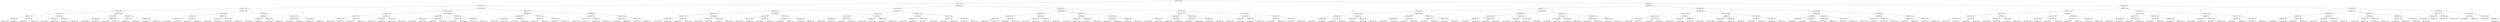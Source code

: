 digraph G{
1774501532 [label="Node{data=[6351, 6351]}"]
1774501532 -> 2026447863
2026447863 [label="Node{data=[5154, 5154]}"]
2026447863 -> 1099344706
1099344706 [label="Node{data=[3359, 3359]}"]
1099344706 -> 355116288
355116288 [label="Node{data=[2374, 2374]}"]
355116288 -> 1498859879
1498859879 [label="Node{data=[2095, 2095]}"]
1498859879 -> 1756466977
1756466977 [label="Node{data=[1833, 1833]}"]
1756466977 -> 471459278
471459278 [label="Node{data=[1117, 1117]}"]
471459278 -> 1549484520
1549484520 [label="Node{data=[781, 781]}"]
1549484520 -> 866756341
866756341 [label="Node{data=[757, 757]}"]
1549484520 -> 1468399398
1468399398 [label="Node{data=[804, 804]}"]
471459278 -> 73488269
73488269 [label="Node{data=[1585, 1585]}"]
73488269 -> 45290216
45290216 [label="Node{data=[1576, 1576]}"]
73488269 -> 2094236229
2094236229 [label="Node{data=[1675, 1675]}"]
1756466977 -> 81210934
81210934 [label="Node{data=[2052, 2052]}"]
81210934 -> 176479262
176479262 [label="Node{data=[1957, 1957]}"]
176479262 -> 272280564
272280564 [label="Node{data=[1858, 1858]}"]
176479262 -> 1889260060
1889260060 [label="Node{data=[1959, 1959]}"]
81210934 -> 1291908263
1291908263 [label="Node{data=[2093, 2093]}"]
1291908263 -> 1632150837
1632150837 [label="Node{data=[2092, 2092]}"]
1291908263 -> 610850787
610850787 [label="Node{data=[2094, 2094]}"]
1498859879 -> 172882496
172882496 [label="Node{data=[2103, 2103]}"]
172882496 -> 1076003426
1076003426 [label="Node{data=[2099, 2099]}"]
1076003426 -> 1692919390
1692919390 [label="Node{data=[2097, 2097]}"]
1692919390 -> 114483950
114483950 [label="Node{data=[2096, 2096]}"]
1692919390 -> 1671989134
1671989134 [label="Node{data=[2098, 2098]}"]
1076003426 -> 936196107
936196107 [label="Node{data=[2101, 2101]}"]
936196107 -> 1824779706
1824779706 [label="Node{data=[2100, 2100]}"]
936196107 -> 2107094878
2107094878 [label="Node{data=[2102, 2102]}"]
172882496 -> 1520749461
1520749461 [label="Node{data=[2107, 2107]}"]
1520749461 -> 74952106
74952106 [label="Node{data=[2105, 2105]}"]
74952106 -> 2007641763
2007641763 [label="Node{data=[2104, 2104]}"]
74952106 -> 935811663
935811663 [label="Node{data=[2106, 2106]}"]
1520749461 -> 1262737217
1262737217 [label="Node{data=[2245, 2245]}"]
1262737217 -> 1918904702
1918904702 [label="Node{data=[2146, 2146]}"]
1262737217 -> 1410981543
1410981543 [label="Node{data=[2284, 2284]}"]
355116288 -> 1501684553
1501684553 [label="Node{data=[3311, 3311]}"]
1501684553 -> 212721383
212721383 [label="Node{data=[3303, 3303]}"]
212721383 -> 2138385877
2138385877 [label="Node{data=[3107, 3107]}"]
2138385877 -> 1694709882
1694709882 [label="Node{data=[3102, 3102]}"]
1694709882 -> 860750904
860750904 [label="Node{data=[2994, 2994]}"]
1694709882 -> 1366732368
1366732368 [label="Node{data=[3106, 3106]}"]
2138385877 -> 121317934
121317934 [label="Node{data=[3156, 3156]}"]
121317934 -> 2072449627
2072449627 [label="Node{data=[3124, 3124]}"]
121317934 -> 942384855
942384855 [label="Node{data=[3302, 3302]}"]
212721383 -> 1548454828
1548454828 [label="Node{data=[3307, 3307]}"]
1548454828 -> 41922641
41922641 [label="Node{data=[3305, 3305]}"]
41922641 -> 1101623183
1101623183 [label="Node{data=[3304, 3304]}"]
41922641 -> 617706611
617706611 [label="Node{data=[3306, 3306]}"]
1548454828 -> 617061806
617061806 [label="Node{data=[3309, 3309]}"]
617061806 -> 1539656799
1539656799 [label="Node{data=[3308, 3308]}"]
617061806 -> 1369081279
1369081279 [label="Node{data=[3310, 3310]}"]
1501684553 -> 2126971155
2126971155 [label="Node{data=[3319, 3319]}"]
2126971155 -> 1718999432
1718999432 [label="Node{data=[3315, 3315]}"]
1718999432 -> 396609197
396609197 [label="Node{data=[3313, 3313]}"]
396609197 -> 303107739
303107739 [label="Node{data=[3312, 3312]}"]
396609197 -> 1410882131
1410882131 [label="Node{data=[3314, 3314]}"]
1718999432 -> 476668097
476668097 [label="Node{data=[3317, 3317]}"]
476668097 -> 368466767
368466767 [label="Node{data=[3316, 3316]}"]
476668097 -> 252308156
252308156 [label="Node{data=[3318, 3318]}"]
2126971155 -> 433451980
433451980 [label="Node{data=[3323, 3323]}"]
433451980 -> 1324214111
1324214111 [label="Node{data=[3321, 3321]}"]
1324214111 -> 1768354286
1768354286 [label="Node{data=[3320, 3320]}"]
1324214111 -> 704293492
704293492 [label="Node{data=[3322, 3322]}"]
433451980 -> 528967444
528967444 [label="Node{data=[3325, 3325]}"]
528967444 -> 1056029860
1056029860 [label="Node{data=[3324, 3324]}"]
528967444 -> 1615254293
1615254293 [label="Node{data=[3326, 3326]}"]
1099344706 -> 479427683
479427683 [label="Node{data=[3704, 3704]}"]
479427683 -> 948438818
948438818 [label="Node{data=[3451, 3451]}"]
948438818 -> 187668491
187668491 [label="Node{data=[3416, 3416]}"]
187668491 -> 1571240960
1571240960 [label="Node{data=[3413, 3413]}"]
1571240960 -> 1515201459
1515201459 [label="Node{data=[3411, 3411]}"]
1515201459 -> 572104396
572104396 [label="Node{data=[3410, 3410]}"]
1515201459 -> 1434563908
1434563908 [label="Node{data=[3412, 3412]}"]
1571240960 -> 832750792
832750792 [label="Node{data=[3415, 3415]}"]
832750792 -> 1790194932
1790194932 [label="Node{data=[3414, 3414]}"]
832750792 -> 78981264
78981264 [label="Node{data=[3416, 3416]}"]
187668491 -> 1556514519
1556514519 [label="Node{data=[3420, 3420]}"]
1556514519 -> 2070256899
2070256899 [label="Node{data=[3418, 3418]}"]
2070256899 -> 817693967
817693967 [label="Node{data=[3417, 3417]}"]
2070256899 -> 492919328
492919328 [label="Node{data=[3419, 3419]}"]
1556514519 -> 1970902885
1970902885 [label="Node{data=[3422, 3422]}"]
1970902885 -> 572752204
572752204 [label="Node{data=[3421, 3421]}"]
1970902885 -> 2054057338
2054057338 [label="Node{data=[3425, 3425]}"]
948438818 -> 1841928269
1841928269 [label="Node{data=[3696, 3696]}"]
1841928269 -> 1412626478
1412626478 [label="Node{data=[3692, 3692]}"]
1412626478 -> 1780820485
1780820485 [label="Node{data=[3460, 3460]}"]
1780820485 -> 1672056710
1672056710 [label="Node{data=[3456, 3456]}"]
1780820485 -> 1107523662
1107523662 [label="Node{data=[3691, 3691]}"]
1412626478 -> 28515240
28515240 [label="Node{data=[3694, 3694]}"]
28515240 -> 1107655833
1107655833 [label="Node{data=[3693, 3693]}"]
28515240 -> 1845436128
1845436128 [label="Node{data=[3695, 3695]}"]
1841928269 -> 887609881
887609881 [label="Node{data=[3700, 3700]}"]
887609881 -> 764475766
764475766 [label="Node{data=[3698, 3698]}"]
764475766 -> 1142471145
1142471145 [label="Node{data=[3697, 3697]}"]
764475766 -> 1367717780
1367717780 [label="Node{data=[3699, 3699]}"]
887609881 -> 1530435759
1530435759 [label="Node{data=[3702, 3702]}"]
1530435759 -> 1900646903
1900646903 [label="Node{data=[3701, 3701]}"]
1530435759 -> 1889511878
1889511878 [label="Node{data=[3703, 3703]}"]
479427683 -> 215652694
215652694 [label="Node{data=[4772, 4772]}"]
215652694 -> 322475394
322475394 [label="Node{data=[4748, 4748]}"]
322475394 -> 776169531
776169531 [label="Node{data=[4202, 4202]}"]
776169531 -> 597632428
597632428 [label="Node{data=[3791, 3791]}"]
597632428 -> 2077694112
2077694112 [label="Node{data=[3705, 3705]}"]
597632428 -> 739509981
739509981 [label="Node{data=[3796, 3796]}"]
776169531 -> 421769684
421769684 [label="Node{data=[4595, 4595]}"]
421769684 -> 1129006361
1129006361 [label="Node{data=[4219, 4219]}"]
421769684 -> 10115016
10115016 [label="Node{data=[4679, 4679]}"]
322475394 -> 204774376
204774376 [label="Node{data=[4768, 4768]}"]
204774376 -> 144520875
144520875 [label="Node{data=[4766, 4766]}"]
144520875 -> 292014380
292014380 [label="Node{data=[4765, 4765]}"]
144520875 -> 1133639903
1133639903 [label="Node{data=[4767, 4767]}"]
204774376 -> 1800589470
1800589470 [label="Node{data=[4770, 4770]}"]
1800589470 -> 169577265
169577265 [label="Node{data=[4769, 4769]}"]
1800589470 -> 622468599
622468599 [label="Node{data=[4771, 4771]}"]
215652694 -> 1761697419
1761697419 [label="Node{data=[4986, 4986]}"]
1761697419 -> 346731797
346731797 [label="Node{data=[4776, 4776]}"]
346731797 -> 1119807154
1119807154 [label="Node{data=[4774, 4774]}"]
1119807154 -> 926854839
926854839 [label="Node{data=[4773, 4773]}"]
1119807154 -> 1411927005
1411927005 [label="Node{data=[4775, 4775]}"]
346731797 -> 367746640
367746640 [label="Node{data=[4937, 4937]}"]
367746640 -> 542486825
542486825 [label="Node{data=[4777, 4777]}"]
367746640 -> 1650260098
1650260098 [label="Node{data=[4983, 4983]}"]
1761697419 -> 1950101943
1950101943 [label="Node{data=[5118, 5118]}"]
1950101943 -> 1005250750
1005250750 [label="Node{data=[5025, 5025]}"]
1005250750 -> 909888019
909888019 [label="Node{data=[5012, 5012]}"]
1005250750 -> 866565310
866565310 [label="Node{data=[5095, 5095]}"]
1950101943 -> 637698804
637698804 [label="Node{data=[5128, 5128]}"]
637698804 -> 1254175122
1254175122 [label="Node{data=[5126, 5126]}"]
637698804 -> 574751115
574751115 [label="Node{data=[5152, 5152]}"]
2026447863 -> 604445233
604445233 [label="Node{data=[6148, 6148]}"]
604445233 -> 371210599
371210599 [label="Node{data=[5346, 5346]}"]
371210599 -> 1429129104
1429129104 [label="Node{data=[5330, 5330]}"]
1429129104 -> 1741867751
1741867751 [label="Node{data=[5322, 5322]}"]
1741867751 -> 2073592510
2073592510 [label="Node{data=[5255, 5255]}"]
2073592510 -> 1826912171
1826912171 [label="Node{data=[5209, 5209]}"]
1826912171 -> 1330982880
1330982880 [label="Node{data=[5169, 5169]}"]
1826912171 -> 1042366751
1042366751 [label="Node{data=[5227, 5227]}"]
2073592510 -> 26458391
26458391 [label="Node{data=[5276, 5276]}"]
26458391 -> 1317392289
1317392289 [label="Node{data=[5271, 5271]}"]
26458391 -> 684311486
684311486 [label="Node{data=[5303, 5303]}"]
1741867751 -> 483677697
483677697 [label="Node{data=[5326, 5326]}"]
483677697 -> 1249165
1249165 [label="Node{data=[5324, 5324]}"]
1249165 -> 1619730665
1619730665 [label="Node{data=[5323, 5323]}"]
1249165 -> 104455029
104455029 [label="Node{data=[5325, 5325]}"]
483677697 -> 954462701
954462701 [label="Node{data=[5328, 5328]}"]
954462701 -> 546635291
546635291 [label="Node{data=[5327, 5327]}"]
954462701 -> 429989512
429989512 [label="Node{data=[5329, 5329]}"]
1429129104 -> 1359715514
1359715514 [label="Node{data=[5338, 5338]}"]
1359715514 -> 1983935471
1983935471 [label="Node{data=[5334, 5334]}"]
1983935471 -> 1906519834
1906519834 [label="Node{data=[5332, 5332]}"]
1906519834 -> 1617373944
1617373944 [label="Node{data=[5331, 5331]}"]
1906519834 -> 1829016578
1829016578 [label="Node{data=[5333, 5333]}"]
1983935471 -> 405687622
405687622 [label="Node{data=[5336, 5336]}"]
405687622 -> 1889368742
1889368742 [label="Node{data=[5335, 5335]}"]
405687622 -> 695516839
695516839 [label="Node{data=[5337, 5337]}"]
1359715514 -> 1620679439
1620679439 [label="Node{data=[5342, 5342]}"]
1620679439 -> 171421223
171421223 [label="Node{data=[5340, 5340]}"]
171421223 -> 291814797
291814797 [label="Node{data=[5339, 5339]}"]
171421223 -> 493463680
493463680 [label="Node{data=[5341, 5341]}"]
1620679439 -> 830736833
830736833 [label="Node{data=[5344, 5344]}"]
830736833 -> 116772672
116772672 [label="Node{data=[5343, 5343]}"]
830736833 -> 852067014
852067014 [label="Node{data=[5345, 5345]}"]
371210599 -> 1655964087
1655964087 [label="Node{data=[5702, 5702]}"]
1655964087 -> 1945093665
1945093665 [label="Node{data=[5354, 5354]}"]
1945093665 -> 1531484371
1531484371 [label="Node{data=[5350, 5350]}"]
1531484371 -> 636088014
636088014 [label="Node{data=[5348, 5348]}"]
636088014 -> 1737685629
1737685629 [label="Node{data=[5347, 5347]}"]
636088014 -> 1791092320
1791092320 [label="Node{data=[5349, 5349]}"]
1531484371 -> 1976595947
1976595947 [label="Node{data=[5352, 5352]}"]
1976595947 -> 530938369
530938369 [label="Node{data=[5351, 5351]}"]
1976595947 -> 1863596698
1863596698 [label="Node{data=[5353, 5353]}"]
1945093665 -> 167977982
167977982 [label="Node{data=[5528, 5528]}"]
167977982 -> 2089443448
2089443448 [label="Node{data=[5514, 5514]}"]
2089443448 -> 1212901530
1212901530 [label="Node{data=[5355, 5355]}"]
2089443448 -> 105208803
105208803 [label="Node{data=[5527, 5527]}"]
167977982 -> 365597702
365597702 [label="Node{data=[5664, 5664]}"]
365597702 -> 980201319
980201319 [label="Node{data=[5529, 5529]}"]
365597702 -> 703598344
703598344 [label="Node{data=[5695, 5695]}"]
1655964087 -> 88527766
88527766 [label="Node{data=[6140, 6140]}"]
88527766 -> 1156390300
1156390300 [label="Node{data=[5907, 5907]}"]
1156390300 -> 455443953
455443953 [label="Node{data=[5774, 5774]}"]
455443953 -> 839139794
839139794 [label="Node{data=[5767, 5767]}"]
455443953 -> 32370279
32370279 [label="Node{data=[5832, 5832]}"]
1156390300 -> 759169595
759169595 [label="Node{data=[6138, 6138]}"]
759169595 -> 444399727
444399727 [label="Node{data=[6137, 6137]}"]
759169595 -> 182966307
182966307 [label="Node{data=[6139, 6139]}"]
88527766 -> 1687650766
1687650766 [label="Node{data=[6144, 6144]}"]
1687650766 -> 1240139453
1240139453 [label="Node{data=[6142, 6142]}"]
1240139453 -> 996608407
996608407 [label="Node{data=[6141, 6141]}"]
1240139453 -> 267778072
267778072 [label="Node{data=[6143, 6143]}"]
1687650766 -> 1471451609
1471451609 [label="Node{data=[6146, 6146]}"]
1471451609 -> 1182514044
1182514044 [label="Node{data=[6145, 6145]}"]
1471451609 -> 1171470741
1171470741 [label="Node{data=[6147, 6147]}"]
604445233 -> 1699101711
1699101711 [label="Node{data=[6258, 6258]}"]
1699101711 -> 370098983
370098983 [label="Node{data=[6203, 6203]}"]
370098983 -> 229944001
229944001 [label="Node{data=[6195, 6195]}"]
229944001 -> 1366766963
1366766963 [label="Node{data=[6191, 6191]}"]
1366766963 -> 84270358
84270358 [label="Node{data=[6150, 6150]}"]
84270358 -> 1778360554
1778360554 [label="Node{data=[6149, 6149]}"]
84270358 -> 1094053302
1094053302 [label="Node{data=[6190, 6190]}"]
1366766963 -> 687969358
687969358 [label="Node{data=[6193, 6193]}"]
687969358 -> 38207765
38207765 [label="Node{data=[6192, 6192]}"]
687969358 -> 371919175
371919175 [label="Node{data=[6194, 6194]}"]
229944001 -> 2023562857
2023562857 [label="Node{data=[6199, 6199]}"]
2023562857 -> 1570461392
1570461392 [label="Node{data=[6197, 6197]}"]
1570461392 -> 1743694815
1743694815 [label="Node{data=[6196, 6196]}"]
1570461392 -> 692184916
692184916 [label="Node{data=[6198, 6198]}"]
2023562857 -> 968874563
968874563 [label="Node{data=[6201, 6201]}"]
968874563 -> 1049966194
1049966194 [label="Node{data=[6200, 6200]}"]
968874563 -> 750240300
750240300 [label="Node{data=[6202, 6202]}"]
370098983 -> 183172009
183172009 [label="Node{data=[6250, 6250]}"]
183172009 -> 1304450421
1304450421 [label="Node{data=[6246, 6246]}"]
1304450421 -> 1525799961
1525799961 [label="Node{data=[6220, 6220]}"]
1525799961 -> 1220924361
1220924361 [label="Node{data=[6204, 6204]}"]
1525799961 -> 363810507
363810507 [label="Node{data=[6245, 6245]}"]
1304450421 -> 1519110902
1519110902 [label="Node{data=[6248, 6248]}"]
1519110902 -> 240047274
240047274 [label="Node{data=[6247, 6247]}"]
1519110902 -> 1760761137
1760761137 [label="Node{data=[6249, 6249]}"]
183172009 -> 130402290
130402290 [label="Node{data=[6254, 6254]}"]
130402290 -> 60645766
60645766 [label="Node{data=[6252, 6252]}"]
60645766 -> 2064522971
2064522971 [label="Node{data=[6251, 6251]}"]
60645766 -> 186959382
186959382 [label="Node{data=[6253, 6253]}"]
130402290 -> 586644183
586644183 [label="Node{data=[6256, 6256]}"]
586644183 -> 1242476126
1242476126 [label="Node{data=[6255, 6255]}"]
586644183 -> 1098746114
1098746114 [label="Node{data=[6257, 6257]}"]
1699101711 -> 1824842573
1824842573 [label="Node{data=[6299, 6299]}"]
1824842573 -> 1979456960
1979456960 [label="Node{data=[6291, 6291]}"]
1979456960 -> 1245651327
1245651327 [label="Node{data=[6262, 6262]}"]
1245651327 -> 1739031715
1739031715 [label="Node{data=[6260, 6260]}"]
1739031715 -> 749915537
749915537 [label="Node{data=[6259, 6259]}"]
1739031715 -> 968214490
968214490 [label="Node{data=[6261, 6261]}"]
1245651327 -> 171060554
171060554 [label="Node{data=[6289, 6289]}"]
171060554 -> 1365975603
1365975603 [label="Node{data=[6263, 6263]}"]
171060554 -> 1796191178
1796191178 [label="Node{data=[6290, 6290]}"]
1979456960 -> 2081632870
2081632870 [label="Node{data=[6295, 6295]}"]
2081632870 -> 1733302483
1733302483 [label="Node{data=[6293, 6293]}"]
1733302483 -> 1864553648
1864553648 [label="Node{data=[6292, 6292]}"]
1733302483 -> 2032511869
2032511869 [label="Node{data=[6294, 6294]}"]
2081632870 -> 473970237
473970237 [label="Node{data=[6297, 6297]}"]
473970237 -> 2066818022
2066818022 [label="Node{data=[6296, 6296]}"]
473970237 -> 47181668
47181668 [label="Node{data=[6298, 6298]}"]
1824842573 -> 1449509379
1449509379 [label="Node{data=[6306, 6306]}"]
1449509379 -> 1267328812
1267328812 [label="Node{data=[6302, 6302]}"]
1267328812 -> 970314664
970314664 [label="Node{data=[6301, 6301]}"]
970314664 -> 1151119161
1151119161 [label="Node{data=[6300, 6300]}"]
970314664 -> 1016141939
1016141939 [label="Node{data=[6302, 6302]}"]
1267328812 -> 941963338
941963338 [label="Node{data=[6304, 6304]}"]
941963338 -> 804975733
804975733 [label="Node{data=[6303, 6303]}"]
941963338 -> 238973908
238973908 [label="Node{data=[6305, 6305]}"]
1449509379 -> 978886880
978886880 [label="Node{data=[6347, 6347]}"]
978886880 -> 724445321
724445321 [label="Node{data=[6345, 6345]}"]
724445321 -> 1401895109
1401895109 [label="Node{data=[6338, 6338]}"]
724445321 -> 785531315
785531315 [label="Node{data=[6346, 6346]}"]
978886880 -> 1366469417
1366469417 [label="Node{data=[6349, 6349]}"]
1366469417 -> 197307374
197307374 [label="Node{data=[6348, 6348]}"]
1366469417 -> 564257603
564257603 [label="Node{data=[6350, 6350]}"]
1774501532 -> 490926365
490926365 [label="Node{data=[9191, 9191]}"]
490926365 -> 1504520831
1504520831 [label="Node{data=[6708, 6708]}"]
1504520831 -> 1202612095
1202612095 [label="Node{data=[6377, 6377]}"]
1202612095 -> 1773879090
1773879090 [label="Node{data=[6364, 6364]}"]
1773879090 -> 1677451521
1677451521 [label="Node{data=[6359, 6359]}"]
1677451521 -> 1396036051
1396036051 [label="Node{data=[6355, 6355]}"]
1396036051 -> 1729413461
1729413461 [label="Node{data=[6353, 6353]}"]
1729413461 -> 1474699306
1474699306 [label="Node{data=[6352, 6352]}"]
1729413461 -> 1797857342
1797857342 [label="Node{data=[6354, 6354]}"]
1396036051 -> 384815041
384815041 [label="Node{data=[6357, 6357]}"]
384815041 -> 1462807072
1462807072 [label="Node{data=[6356, 6356]}"]
384815041 -> 825309084
825309084 [label="Node{data=[6358, 6358]}"]
1677451521 -> 331077972
331077972 [label="Node{data=[6362, 6362]}"]
331077972 -> 2076347685
2076347685 [label="Node{data=[6361, 6361]}"]
2076347685 -> 695294423
695294423 [label="Node{data=[6360, 6360]}"]
331077972 -> 298059442
298059442 [label="Node{data=[6363, 6363]}"]
298059442 -> 1551371431
1551371431 [label="Node{data=[6363, 6363]}"]
298059442 -> 859576744
859576744 [label="Node{data=[6364, 6364]}"]
1773879090 -> 270549497
270549497 [label="Node{data=[6369, 6369]}"]
270549497 -> 568341721
568341721 [label="Node{data=[6366, 6366]}"]
568341721 -> 1038158198
1038158198 [label="Node{data=[6365, 6365]}"]
1038158198 -> 1858319931
1858319931 [label="Node{data=[6365, 6365]}"]
1038158198 -> 2088639891
2088639891 [label="Node{data=[6366, 6366]}"]
568341721 -> 1553512505
1553512505 [label="Node{data=[6367, 6367]}"]
1553512505 -> 1770496101
1770496101 [label="Node{data=[6367, 6367]}"]
1553512505 -> 445030656
445030656 [label="Node{data=[6368, 6368]}"]
270549497 -> 370713926
370713926 [label="Node{data=[6373, 6373]}"]
370713926 -> 265854668
265854668 [label="Node{data=[6371, 6371]}"]
265854668 -> 1535677402
1535677402 [label="Node{data=[6370, 6370]}"]
265854668 -> 1957275402
1957275402 [label="Node{data=[6372, 6372]}"]
370713926 -> 667422284
667422284 [label="Node{data=[6375, 6375]}"]
667422284 -> 1814944391
1814944391 [label="Node{data=[6374, 6374]}"]
667422284 -> 1940165275
1940165275 [label="Node{data=[6376, 6376]}"]
1202612095 -> 1242364434
1242364434 [label="Node{data=[6695, 6695]}"]
1242364434 -> 768681841
768681841 [label="Node{data=[6687, 6687]}"]
768681841 -> 799685038
799685038 [label="Node{data=[6683, 6683]}"]
799685038 -> 2026722954
2026722954 [label="Node{data=[6667, 6667]}"]
2026722954 -> 1430061035
1430061035 [label="Node{data=[6489, 6489]}"]
2026722954 -> 1903337618
1903337618 [label="Node{data=[6682, 6682]}"]
799685038 -> 267092059
267092059 [label="Node{data=[6685, 6685]}"]
267092059 -> 486600234
486600234 [label="Node{data=[6684, 6684]}"]
267092059 -> 804358598
804358598 [label="Node{data=[6686, 6686]}"]
768681841 -> 1264831130
1264831130 [label="Node{data=[6691, 6691]}"]
1264831130 -> 408511221
408511221 [label="Node{data=[6689, 6689]}"]
408511221 -> 36875882
36875882 [label="Node{data=[6688, 6688]}"]
408511221 -> 556705875
556705875 [label="Node{data=[6690, 6690]}"]
1264831130 -> 1959563766
1959563766 [label="Node{data=[6693, 6693]}"]
1959563766 -> 659626832
659626832 [label="Node{data=[6692, 6692]}"]
1959563766 -> 814198830
814198830 [label="Node{data=[6694, 6694]}"]
1242364434 -> 1681910365
1681910365 [label="Node{data=[6700, 6700]}"]
1681910365 -> 1953272845
1953272845 [label="Node{data=[6697, 6697]}"]
1953272845 -> 1539873355
1539873355 [label="Node{data=[6696, 6696]}"]
1539873355 -> 1455638492
1455638492 [label="Node{data=[6696, 6696]}"]
1539873355 -> 1303720539
1303720539 [label="Node{data=[6697, 6697]}"]
1953272845 -> 1575557916
1575557916 [label="Node{data=[6698, 6698]}"]
1575557916 -> 1114425384
1114425384 [label="Node{data=[6698, 6698]}"]
1575557916 -> 241011230
241011230 [label="Node{data=[6699, 6699]}"]
1681910365 -> 1780368996
1780368996 [label="Node{data=[6704, 6704]}"]
1780368996 -> 2134540736
2134540736 [label="Node{data=[6702, 6702]}"]
2134540736 -> 1538468743
1538468743 [label="Node{data=[6701, 6701]}"]
2134540736 -> 962348949
962348949 [label="Node{data=[6703, 6703]}"]
1780368996 -> 568921020
568921020 [label="Node{data=[6706, 6706]}"]
568921020 -> 175549120
175549120 [label="Node{data=[6705, 6705]}"]
568921020 -> 1222334234
1222334234 [label="Node{data=[6707, 6707]}"]
1504520831 -> 325112187
325112187 [label="Node{data=[6862, 6862]}"]
325112187 -> 2050858048
2050858048 [label="Node{data=[6846, 6846]}"]
2050858048 -> 1168251245
1168251245 [label="Node{data=[6716, 6716]}"]
1168251245 -> 1465115972
1465115972 [label="Node{data=[6712, 6712]}"]
1465115972 -> 1110248924
1110248924 [label="Node{data=[6710, 6710]}"]
1110248924 -> 1415861829
1415861829 [label="Node{data=[6709, 6709]}"]
1110248924 -> 30950613
30950613 [label="Node{data=[6711, 6711]}"]
1465115972 -> 1231677551
1231677551 [label="Node{data=[6714, 6714]}"]
1231677551 -> 1669353331
1669353331 [label="Node{data=[6713, 6713]}"]
1231677551 -> 354483000
354483000 [label="Node{data=[6715, 6715]}"]
1168251245 -> 1453194149
1453194149 [label="Node{data=[6842, 6842]}"]
1453194149 -> 1353800585
1353800585 [label="Node{data=[6718, 6718]}"]
1353800585 -> 833318203
833318203 [label="Node{data=[6717, 6717]}"]
1353800585 -> 599828749
599828749 [label="Node{data=[6750, 6750]}"]
1453194149 -> 448343555
448343555 [label="Node{data=[6844, 6844]}"]
448343555 -> 1083065294
1083065294 [label="Node{data=[6843, 6843]}"]
448343555 -> 707144785
707144785 [label="Node{data=[6845, 6845]}"]
2050858048 -> 201879769
201879769 [label="Node{data=[6854, 6854]}"]
201879769 -> 1603440237
1603440237 [label="Node{data=[6850, 6850]}"]
1603440237 -> 1840260706
1840260706 [label="Node{data=[6848, 6848]}"]
1840260706 -> 1987042081
1987042081 [label="Node{data=[6847, 6847]}"]
1840260706 -> 967762829
967762829 [label="Node{data=[6849, 6849]}"]
1603440237 -> 1921311539
1921311539 [label="Node{data=[6852, 6852]}"]
1921311539 -> 510347319
510347319 [label="Node{data=[6851, 6851]}"]
1921311539 -> 383073800
383073800 [label="Node{data=[6853, 6853]}"]
201879769 -> 1479087572
1479087572 [label="Node{data=[6858, 6858]}"]
1479087572 -> 224520345
224520345 [label="Node{data=[6856, 6856]}"]
224520345 -> 1234121714
1234121714 [label="Node{data=[6855, 6855]}"]
224520345 -> 1989505461
1989505461 [label="Node{data=[6857, 6857]}"]
1479087572 -> 1719819526
1719819526 [label="Node{data=[6860, 6860]}"]
1719819526 -> 1688556655
1688556655 [label="Node{data=[6859, 6859]}"]
1719819526 -> 1409674154
1409674154 [label="Node{data=[6861, 6861]}"]
325112187 -> 155201606
155201606 [label="Node{data=[6903, 6903]}"]
155201606 -> 2103322117
2103322117 [label="Node{data=[6868, 6868]}"]
2103322117 -> 857084909
857084909 [label="Node{data=[6864, 6864]}"]
857084909 -> 1219880606
1219880606 [label="Node{data=[6863, 6863]}"]
1219880606 -> 1090465230
1090465230 [label="Node{data=[6864, 6864]}"]
857084909 -> 1285379546
1285379546 [label="Node{data=[6866, 6866]}"]
1285379546 -> 1326956255
1326956255 [label="Node{data=[6865, 6865]}"]
1285379546 -> 678506677
678506677 [label="Node{data=[6867, 6867]}"]
2103322117 -> 299497768
299497768 [label="Node{data=[6872, 6872]}"]
299497768 -> 936136012
936136012 [label="Node{data=[6870, 6870]}"]
936136012 -> 1163914284
1163914284 [label="Node{data=[6869, 6869]}"]
936136012 -> 1678411946
1678411946 [label="Node{data=[6871, 6871]}"]
299497768 -> 985939386
985939386 [label="Node{data=[6874, 6874]}"]
985939386 -> 1865920899
1865920899 [label="Node{data=[6873, 6873]}"]
985939386 -> 1437798085
1437798085 [label="Node{data=[6875, 6875]}"]
155201606 -> 1699513089
1699513089 [label="Node{data=[9183, 9183]}"]
1699513089 -> 2122206207
2122206207 [label="Node{data=[8345, 8345]}"]
2122206207 -> 739726874
739726874 [label="Node{data=[7622, 7622]}"]
739726874 -> 1637851259
1637851259 [label="Node{data=[7410, 7410]}"]
739726874 -> 1623876546
1623876546 [label="Node{data=[7703, 7703]}"]
2122206207 -> 1818750359
1818750359 [label="Node{data=[8705, 8705]}"]
1818750359 -> 2060894599
2060894599 [label="Node{data=[8471, 8471]}"]
1818750359 -> 1716923102
1716923102 [label="Node{data=[9182, 9182]}"]
1699513089 -> 1429307813
1429307813 [label="Node{data=[9187, 9187]}"]
1429307813 -> 107595201
107595201 [label="Node{data=[9185, 9185]}"]
107595201 -> 1249900146
1249900146 [label="Node{data=[9184, 9184]}"]
107595201 -> 497558841
497558841 [label="Node{data=[9186, 9186]}"]
1429307813 -> 1154327424
1154327424 [label="Node{data=[9189, 9189]}"]
1154327424 -> 205664533
205664533 [label="Node{data=[9188, 9188]}"]
1154327424 -> 960207497
960207497 [label="Node{data=[9190, 9190]}"]
490926365 -> 1701241210
1701241210 [label="Node{data=[9255, 9255]}"]
1701241210 -> 1277075445
1277075445 [label="Node{data=[9223, 9223]}"]
1277075445 -> 1372182010
1372182010 [label="Node{data=[9207, 9207]}"]
1372182010 -> 876868248
876868248 [label="Node{data=[9199, 9199]}"]
876868248 -> 1719449691
1719449691 [label="Node{data=[9195, 9195]}"]
1719449691 -> 1587901014
1587901014 [label="Node{data=[9193, 9193]}"]
1587901014 -> 1096551037
1096551037 [label="Node{data=[9192, 9192]}"]
1587901014 -> 1780541436
1780541436 [label="Node{data=[9194, 9194]}"]
1719449691 -> 1771906179
1771906179 [label="Node{data=[9197, 9197]}"]
1771906179 -> 476040228
476040228 [label="Node{data=[9196, 9196]}"]
1771906179 -> 1039213104
1039213104 [label="Node{data=[9198, 9198]}"]
876868248 -> 1342385525
1342385525 [label="Node{data=[9203, 9203]}"]
1342385525 -> 1354408650
1354408650 [label="Node{data=[9201, 9201]}"]
1354408650 -> 845576725
845576725 [label="Node{data=[9200, 9200]}"]
1354408650 -> 112340683
112340683 [label="Node{data=[9202, 9202]}"]
1342385525 -> 1335088109
1335088109 [label="Node{data=[9205, 9205]}"]
1335088109 -> 1253741607
1253741607 [label="Node{data=[9204, 9204]}"]
1335088109 -> 1267595703
1267595703 [label="Node{data=[9206, 9206]}"]
1372182010 -> 1549685371
1549685371 [label="Node{data=[9215, 9215]}"]
1549685371 -> 218365606
218365606 [label="Node{data=[9211, 9211]}"]
218365606 -> 327571597
327571597 [label="Node{data=[9209, 9209]}"]
327571597 -> 929192715
929192715 [label="Node{data=[9208, 9208]}"]
327571597 -> 427887126
427887126 [label="Node{data=[9210, 9210]}"]
218365606 -> 199565646
199565646 [label="Node{data=[9213, 9213]}"]
199565646 -> 713446031
713446031 [label="Node{data=[9212, 9212]}"]
199565646 -> 261746391
261746391 [label="Node{data=[9214, 9214]}"]
1549685371 -> 517575816
517575816 [label="Node{data=[9219, 9219]}"]
517575816 -> 1007954252
1007954252 [label="Node{data=[9217, 9217]}"]
1007954252 -> 605951595
605951595 [label="Node{data=[9216, 9216]}"]
1007954252 -> 1689365353
1689365353 [label="Node{data=[9218, 9218]}"]
517575816 -> 907939491
907939491 [label="Node{data=[9221, 9221]}"]
907939491 -> 735907685
735907685 [label="Node{data=[9220, 9220]}"]
907939491 -> 2141514043
2141514043 [label="Node{data=[9222, 9222]}"]
1277075445 -> 380108613
380108613 [label="Node{data=[9239, 9239]}"]
380108613 -> 1351254052
1351254052 [label="Node{data=[9231, 9231]}"]
1351254052 -> 334433143
334433143 [label="Node{data=[9227, 9227]}"]
334433143 -> 1272628480
1272628480 [label="Node{data=[9225, 9225]}"]
1272628480 -> 1655588585
1655588585 [label="Node{data=[9224, 9224]}"]
1272628480 -> 1713463608
1713463608 [label="Node{data=[9226, 9226]}"]
334433143 -> 226388536
226388536 [label="Node{data=[9229, 9229]}"]
226388536 -> 269569106
269569106 [label="Node{data=[9228, 9228]}"]
226388536 -> 10017207
10017207 [label="Node{data=[9230, 9230]}"]
1351254052 -> 1843220541
1843220541 [label="Node{data=[9235, 9235]}"]
1843220541 -> 327997460
327997460 [label="Node{data=[9233, 9233]}"]
327997460 -> 157644267
157644267 [label="Node{data=[9232, 9232]}"]
327997460 -> 1341542417
1341542417 [label="Node{data=[9234, 9234]}"]
1843220541 -> 1210957162
1210957162 [label="Node{data=[9237, 9237]}"]
1210957162 -> 1024757763
1024757763 [label="Node{data=[9236, 9236]}"]
1210957162 -> 528244839
528244839 [label="Node{data=[9238, 9238]}"]
380108613 -> 1660407105
1660407105 [label="Node{data=[9247, 9247]}"]
1660407105 -> 1200945816
1200945816 [label="Node{data=[9243, 9243]}"]
1200945816 -> 1578757857
1578757857 [label="Node{data=[9241, 9241]}"]
1578757857 -> 580567581
580567581 [label="Node{data=[9240, 9240]}"]
1578757857 -> 2119929546
2119929546 [label="Node{data=[9242, 9242]}"]
1200945816 -> 519826339
519826339 [label="Node{data=[9245, 9245]}"]
519826339 -> 251945083
251945083 [label="Node{data=[9244, 9244]}"]
519826339 -> 2080035244
2080035244 [label="Node{data=[9246, 9246]}"]
1660407105 -> 1509244359
1509244359 [label="Node{data=[9251, 9251]}"]
1509244359 -> 412251049
412251049 [label="Node{data=[9249, 9249]}"]
412251049 -> 876203896
876203896 [label="Node{data=[9248, 9248]}"]
412251049 -> 425926626
425926626 [label="Node{data=[9250, 9250]}"]
1509244359 -> 1762136588
1762136588 [label="Node{data=[9253, 9253]}"]
1762136588 -> 1653357503
1653357503 [label="Node{data=[9252, 9252]}"]
1762136588 -> 414481049
414481049 [label="Node{data=[9254, 9254]}"]
1701241210 -> 430565986
430565986 [label="Node{data=[9287, 9287]}"]
430565986 -> 815272745
815272745 [label="Node{data=[9271, 9271]}"]
815272745 -> 868910918
868910918 [label="Node{data=[9263, 9263]}"]
868910918 -> 135353108
135353108 [label="Node{data=[9259, 9259]}"]
135353108 -> 1581073038
1581073038 [label="Node{data=[9257, 9257]}"]
1581073038 -> 785126203
785126203 [label="Node{data=[9256, 9256]}"]
1581073038 -> 1230717203
1230717203 [label="Node{data=[9258, 9258]}"]
135353108 -> 1271931615
1271931615 [label="Node{data=[9261, 9261]}"]
1271931615 -> 2135760921
2135760921 [label="Node{data=[9260, 9260]}"]
1271931615 -> 836153600
836153600 [label="Node{data=[9262, 9262]}"]
868910918 -> 580267504
580267504 [label="Node{data=[9267, 9267]}"]
580267504 -> 1746544039
1746544039 [label="Node{data=[9265, 9265]}"]
1746544039 -> 2118229333
2118229333 [label="Node{data=[9264, 9264]}"]
1746544039 -> 2048617772
2048617772 [label="Node{data=[9266, 9266]}"]
580267504 -> 1777411634
1777411634 [label="Node{data=[9269, 9269]}"]
1777411634 -> 1358893494
1358893494 [label="Node{data=[9268, 9268]}"]
1777411634 -> 581342665
581342665 [label="Node{data=[9270, 9270]}"]
815272745 -> 66449084
66449084 [label="Node{data=[9279, 9279]}"]
66449084 -> 1666553926
1666553926 [label="Node{data=[9275, 9275]}"]
1666553926 -> 1259292475
1259292475 [label="Node{data=[9273, 9273]}"]
1259292475 -> 1561434958
1561434958 [label="Node{data=[9272, 9272]}"]
1259292475 -> 1899830878
1899830878 [label="Node{data=[9274, 9274]}"]
1666553926 -> 1046822807
1046822807 [label="Node{data=[9277, 9277]}"]
1046822807 -> 258118143
258118143 [label="Node{data=[9276, 9276]}"]
1046822807 -> 1584967862
1584967862 [label="Node{data=[9278, 9278]}"]
66449084 -> 1202621129
1202621129 [label="Node{data=[9283, 9283]}"]
1202621129 -> 1344310316
1344310316 [label="Node{data=[9281, 9281]}"]
1344310316 -> 1272320702
1272320702 [label="Node{data=[9280, 9280]}"]
1344310316 -> 1345386098
1345386098 [label="Node{data=[9282, 9282]}"]
1202621129 -> 1669060223
1669060223 [label="Node{data=[9285, 9285]}"]
1669060223 -> 938375120
938375120 [label="Node{data=[9284, 9284]}"]
1669060223 -> 1289142385
1289142385 [label="Node{data=[9286, 9286]}"]
430565986 -> 453131519
453131519 [label="Node{data=[9295, 9295]}"]
453131519 -> 645384654
645384654 [label="Node{data=[9291, 9291]}"]
645384654 -> 1659071015
1659071015 [label="Node{data=[9289, 9289]}"]
1659071015 -> 407694146
407694146 [label="Node{data=[9288, 9288]}"]
1659071015 -> 304339312
304339312 [label="Node{data=[9290, 9290]}"]
645384654 -> 176315203
176315203 [label="Node{data=[9293, 9293]}"]
176315203 -> 1942596198
1942596198 [label="Node{data=[9292, 9292]}"]
176315203 -> 203442598
203442598 [label="Node{data=[9294, 9294]}"]
453131519 -> 12904715
12904715 [label="Node{data=[9299, 9299]}"]
12904715 -> 402973203
402973203 [label="Node{data=[9297, 9297]}"]
402973203 -> 648077807
648077807 [label="Node{data=[9296, 9296]}"]
402973203 -> 675541476
675541476 [label="Node{data=[9298, 9298]}"]
12904715 -> 258529622
258529622 [label="Node{data=[9301, 9301]}"]
258529622 -> 809744082
809744082 [label="Node{data=[9300, 9300]}"]
258529622 -> 298682028
298682028 [label="Node{data=[9425, 9425]}"]
298682028 -> 649501088
649501088 [label="Node{data=[9798, 9798]}"]
}
